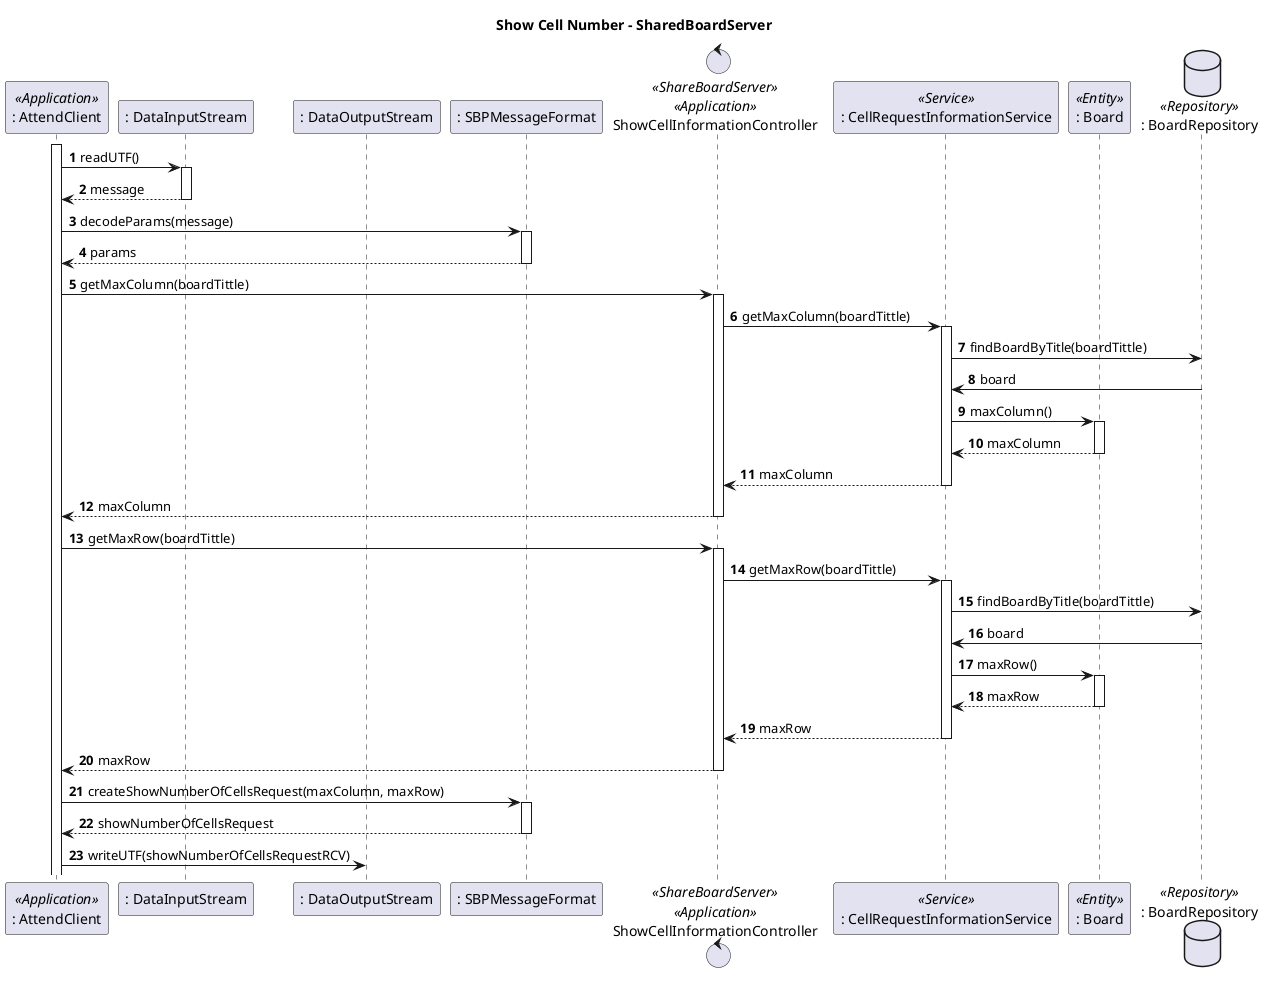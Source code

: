 @startuml
autonumber

title Show Cell Number - SharedBoardServer

participant ": AttendClient" as AC <<Application>>
participant ": DataInputStream" as DIS
participant ": DataOutputStream" as DOS
participant ": SBPMessageFormat" as SBPMF
control "ShowCellInformationController" as CTRL <<ShareBoardServer>> <<Application>>
participant ": CellRequestInformationService" as CPS <<Service>>
participant ": Board" as B <<Entity>>
database ": BoardRepository" as BR <<Repository>>

activate AC
AC -> DIS : readUTF()
activate DIS
return message
AC -> SBPMF : decodeParams(message)
activate SBPMF
return params
AC -> CTRL : getMaxColumn(boardTittle)
activate CTRL
CTRL -> CPS : getMaxColumn(boardTittle)
activate CPS
CPS -> BR : findBoardByTitle(boardTittle)
BR -> CPS : board
CPS ->  B : maxColumn()
activate B
return maxColumn
return maxColumn
return maxColumn

AC -> CTRL : getMaxRow(boardTittle)
activate CTRL
CTRL -> CPS : getMaxRow(boardTittle)
activate CPS
CPS -> BR : findBoardByTitle(boardTittle)
BR -> CPS : board
CPS ->  B : maxRow()
activate B
return maxRow
return maxRow
return maxRow
AC -> SBPMF : createShowNumberOfCellsRequest(maxColumn, maxRow)
activate SBPMF
return showNumberOfCellsRequest
AC -> DOS : writeUTF(showNumberOfCellsRequestRCV)

@enduml